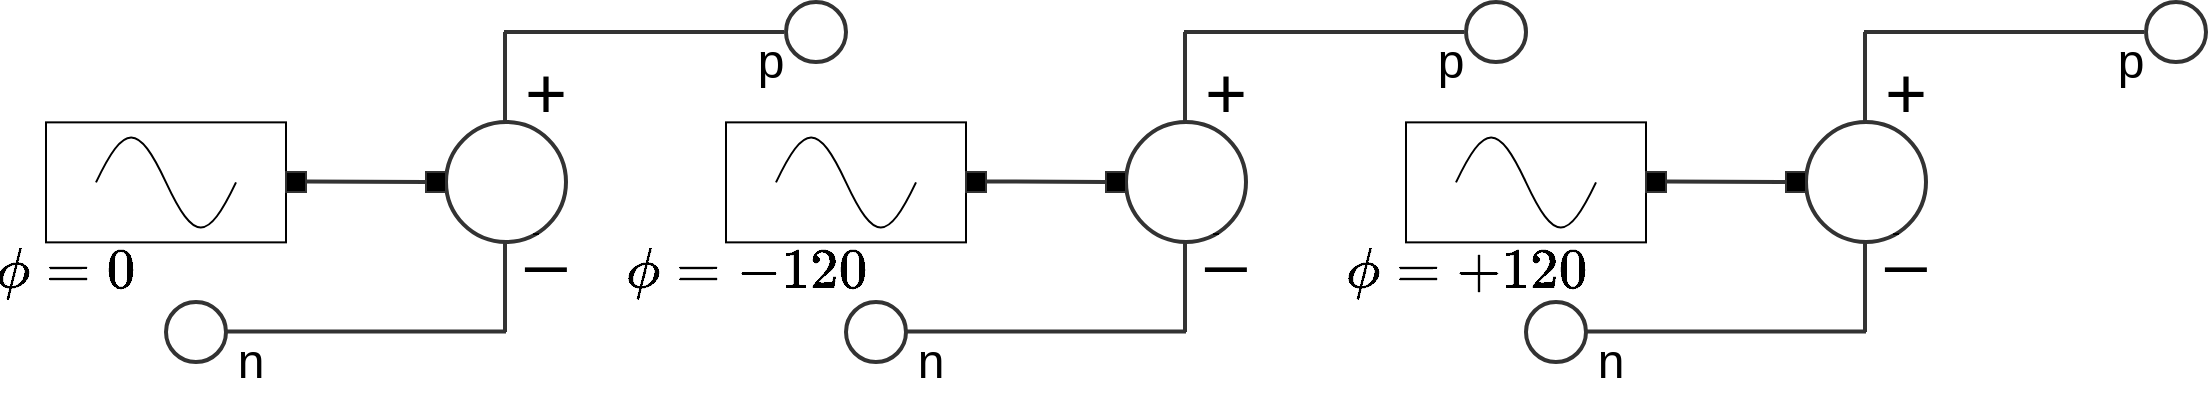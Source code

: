 <mxfile version="21.2.3" type="device">
  <diagram name="Page-1" id="Rl5l_ZUETXpvOZMMie82">
    <mxGraphModel dx="1910" dy="1103" grid="1" gridSize="10" guides="1" tooltips="1" connect="1" arrows="1" fold="1" page="1" pageScale="1" pageWidth="850" pageHeight="1100" math="1" shadow="0">
      <root>
        <mxCell id="0" />
        <mxCell id="1" parent="0" />
        <mxCell id="kx9GZTcXsLtyxHAGWtI1-25" value="" style="group" vertex="1" connectable="0" parent="1">
          <mxGeometry x="290" y="110" width="400" height="190" as="geometry" />
        </mxCell>
        <mxCell id="kx9GZTcXsLtyxHAGWtI1-1" value="" style="ellipse;whiteSpace=wrap;html=1;aspect=fixed;strokeWidth=2;strokeColor=#333333;" vertex="1" parent="kx9GZTcXsLtyxHAGWtI1-25">
          <mxGeometry x="200" y="60" width="60" height="60" as="geometry" />
        </mxCell>
        <mxCell id="kx9GZTcXsLtyxHAGWtI1-2" value="" style="endArrow=none;html=1;rounded=0;strokeWidth=2;strokeColor=#333333;" edge="1" parent="kx9GZTcXsLtyxHAGWtI1-25">
          <mxGeometry width="50" height="50" relative="1" as="geometry">
            <mxPoint x="229.5" y="60" as="sourcePoint" />
            <mxPoint x="229.5" y="15" as="targetPoint" />
          </mxGeometry>
        </mxCell>
        <mxCell id="kx9GZTcXsLtyxHAGWtI1-3" value="" style="endArrow=none;html=1;rounded=0;strokeWidth=2;strokeColor=#333333;" edge="1" parent="kx9GZTcXsLtyxHAGWtI1-25">
          <mxGeometry width="50" height="50" relative="1" as="geometry">
            <mxPoint x="229.5" y="165" as="sourcePoint" />
            <mxPoint x="229.5" y="120" as="targetPoint" />
          </mxGeometry>
        </mxCell>
        <mxCell id="kx9GZTcXsLtyxHAGWtI1-4" value="" style="endArrow=none;html=1;rounded=0;strokeWidth=2;strokeColor=#333333;" edge="1" parent="kx9GZTcXsLtyxHAGWtI1-25">
          <mxGeometry width="50" height="50" relative="1" as="geometry">
            <mxPoint x="229" y="15" as="sourcePoint" />
            <mxPoint x="369" y="15" as="targetPoint" />
          </mxGeometry>
        </mxCell>
        <mxCell id="kx9GZTcXsLtyxHAGWtI1-5" value="" style="endArrow=none;html=1;rounded=0;strokeWidth=2;strokeColor=#333333;" edge="1" parent="kx9GZTcXsLtyxHAGWtI1-25">
          <mxGeometry width="50" height="50" relative="1" as="geometry">
            <mxPoint x="90" y="164.71" as="sourcePoint" />
            <mxPoint x="230" y="164.71" as="targetPoint" />
          </mxGeometry>
        </mxCell>
        <mxCell id="kx9GZTcXsLtyxHAGWtI1-6" value="" style="ellipse;whiteSpace=wrap;html=1;aspect=fixed;strokeWidth=2;strokeColor=#333333;" vertex="1" parent="kx9GZTcXsLtyxHAGWtI1-25">
          <mxGeometry x="370" width="30" height="30" as="geometry" />
        </mxCell>
        <mxCell id="kx9GZTcXsLtyxHAGWtI1-7" value="" style="ellipse;whiteSpace=wrap;html=1;aspect=fixed;strokeWidth=2;strokeColor=#333333;" vertex="1" parent="kx9GZTcXsLtyxHAGWtI1-25">
          <mxGeometry x="60" y="150" width="30" height="30" as="geometry" />
        </mxCell>
        <mxCell id="kx9GZTcXsLtyxHAGWtI1-9" value="" style="whiteSpace=wrap;html=1;aspect=fixed;fillColor=#000000;strokeColor=#333333;" vertex="1" parent="kx9GZTcXsLtyxHAGWtI1-25">
          <mxGeometry x="190" y="85" width="10" height="10" as="geometry" />
        </mxCell>
        <mxCell id="kx9GZTcXsLtyxHAGWtI1-13" value="p" style="text;html=1;strokeColor=none;fillColor=none;align=center;verticalAlign=middle;whiteSpace=wrap;rounded=0;fontSize=24;" vertex="1" parent="kx9GZTcXsLtyxHAGWtI1-25">
          <mxGeometry x="350" y="20" width="25" height="20" as="geometry" />
        </mxCell>
        <mxCell id="kx9GZTcXsLtyxHAGWtI1-15" value="n" style="text;html=1;strokeColor=none;fillColor=none;align=center;verticalAlign=middle;whiteSpace=wrap;rounded=0;fontSize=24;" vertex="1" parent="kx9GZTcXsLtyxHAGWtI1-25">
          <mxGeometry x="90" y="170" width="25" height="20" as="geometry" />
        </mxCell>
        <mxCell id="kx9GZTcXsLtyxHAGWtI1-16" value="" style="pointerEvents=1;verticalLabelPosition=bottom;shadow=0;dashed=0;align=center;html=1;verticalAlign=top;shape=mxgraph.electrical.waveforms.sine_wave;gradientColor=none;" vertex="1" parent="kx9GZTcXsLtyxHAGWtI1-25">
          <mxGeometry x="25" y="60.18" width="70" height="60.18" as="geometry" />
        </mxCell>
        <mxCell id="kx9GZTcXsLtyxHAGWtI1-19" value="" style="rounded=0;whiteSpace=wrap;html=1;fillColor=none;" vertex="1" parent="kx9GZTcXsLtyxHAGWtI1-25">
          <mxGeometry y="60.18" width="120" height="60" as="geometry" />
        </mxCell>
        <mxCell id="kx9GZTcXsLtyxHAGWtI1-20" value="" style="whiteSpace=wrap;html=1;aspect=fixed;fillColor=#000000;strokeColor=#333333;" vertex="1" parent="kx9GZTcXsLtyxHAGWtI1-25">
          <mxGeometry x="120" y="85" width="10" height="10" as="geometry" />
        </mxCell>
        <mxCell id="kx9GZTcXsLtyxHAGWtI1-21" value="" style="endArrow=none;html=1;rounded=0;strokeWidth=2;strokeColor=#333333;" edge="1" parent="kx9GZTcXsLtyxHAGWtI1-25">
          <mxGeometry width="50" height="50" relative="1" as="geometry">
            <mxPoint x="130" y="89.71" as="sourcePoint" />
            <mxPoint x="190" y="90" as="targetPoint" />
          </mxGeometry>
        </mxCell>
        <mxCell id="kx9GZTcXsLtyxHAGWtI1-22" value="&lt;font style=&quot;font-size: 36px;&quot;&gt;+&lt;/font&gt;" style="text;html=1;strokeColor=none;fillColor=none;align=center;verticalAlign=middle;whiteSpace=wrap;rounded=0;" vertex="1" parent="kx9GZTcXsLtyxHAGWtI1-25">
          <mxGeometry x="220" y="30.18" width="60" height="30" as="geometry" />
        </mxCell>
        <mxCell id="kx9GZTcXsLtyxHAGWtI1-23" value="-" style="text;html=1;strokeColor=none;fillColor=none;align=center;verticalAlign=middle;whiteSpace=wrap;rounded=0;" vertex="1" parent="kx9GZTcXsLtyxHAGWtI1-25">
          <mxGeometry x="215" y="100" width="60" height="30" as="geometry" />
        </mxCell>
        <mxCell id="kx9GZTcXsLtyxHAGWtI1-24" value="&lt;font style=&quot;font-size: 36px;&quot;&gt;_&lt;/font&gt;" style="text;html=1;strokeColor=none;fillColor=none;align=center;verticalAlign=middle;whiteSpace=wrap;rounded=0;" vertex="1" parent="kx9GZTcXsLtyxHAGWtI1-25">
          <mxGeometry x="220" y="100" width="60" height="30" as="geometry" />
        </mxCell>
        <mxCell id="kx9GZTcXsLtyxHAGWtI1-62" value="$$\phi = 0$$" style="text;html=1;strokeColor=none;fillColor=none;align=center;verticalAlign=middle;whiteSpace=wrap;rounded=0;fontSize=24;" vertex="1" parent="kx9GZTcXsLtyxHAGWtI1-25">
          <mxGeometry x="-20" y="120" width="60" height="30" as="geometry" />
        </mxCell>
        <mxCell id="kx9GZTcXsLtyxHAGWtI1-26" value="" style="group" vertex="1" connectable="0" parent="1">
          <mxGeometry x="630" y="110" width="400" height="190" as="geometry" />
        </mxCell>
        <mxCell id="kx9GZTcXsLtyxHAGWtI1-27" value="" style="ellipse;whiteSpace=wrap;html=1;aspect=fixed;strokeWidth=2;strokeColor=#333333;" vertex="1" parent="kx9GZTcXsLtyxHAGWtI1-26">
          <mxGeometry x="200" y="60" width="60" height="60" as="geometry" />
        </mxCell>
        <mxCell id="kx9GZTcXsLtyxHAGWtI1-28" value="" style="endArrow=none;html=1;rounded=0;strokeWidth=2;strokeColor=#333333;" edge="1" parent="kx9GZTcXsLtyxHAGWtI1-26">
          <mxGeometry width="50" height="50" relative="1" as="geometry">
            <mxPoint x="229.5" y="60" as="sourcePoint" />
            <mxPoint x="229.5" y="15" as="targetPoint" />
          </mxGeometry>
        </mxCell>
        <mxCell id="kx9GZTcXsLtyxHAGWtI1-29" value="" style="endArrow=none;html=1;rounded=0;strokeWidth=2;strokeColor=#333333;" edge="1" parent="kx9GZTcXsLtyxHAGWtI1-26">
          <mxGeometry width="50" height="50" relative="1" as="geometry">
            <mxPoint x="229.5" y="165" as="sourcePoint" />
            <mxPoint x="229.5" y="120" as="targetPoint" />
          </mxGeometry>
        </mxCell>
        <mxCell id="kx9GZTcXsLtyxHAGWtI1-30" value="" style="endArrow=none;html=1;rounded=0;strokeWidth=2;strokeColor=#333333;" edge="1" parent="kx9GZTcXsLtyxHAGWtI1-26">
          <mxGeometry width="50" height="50" relative="1" as="geometry">
            <mxPoint x="229" y="15" as="sourcePoint" />
            <mxPoint x="369" y="15" as="targetPoint" />
          </mxGeometry>
        </mxCell>
        <mxCell id="kx9GZTcXsLtyxHAGWtI1-31" value="" style="endArrow=none;html=1;rounded=0;strokeWidth=2;strokeColor=#333333;" edge="1" parent="kx9GZTcXsLtyxHAGWtI1-26">
          <mxGeometry width="50" height="50" relative="1" as="geometry">
            <mxPoint x="90" y="164.71" as="sourcePoint" />
            <mxPoint x="230" y="164.71" as="targetPoint" />
          </mxGeometry>
        </mxCell>
        <mxCell id="kx9GZTcXsLtyxHAGWtI1-32" value="" style="ellipse;whiteSpace=wrap;html=1;aspect=fixed;strokeWidth=2;strokeColor=#333333;" vertex="1" parent="kx9GZTcXsLtyxHAGWtI1-26">
          <mxGeometry x="370" width="30" height="30" as="geometry" />
        </mxCell>
        <mxCell id="kx9GZTcXsLtyxHAGWtI1-33" value="" style="ellipse;whiteSpace=wrap;html=1;aspect=fixed;strokeWidth=2;strokeColor=#333333;" vertex="1" parent="kx9GZTcXsLtyxHAGWtI1-26">
          <mxGeometry x="60" y="150" width="30" height="30" as="geometry" />
        </mxCell>
        <mxCell id="kx9GZTcXsLtyxHAGWtI1-34" value="" style="whiteSpace=wrap;html=1;aspect=fixed;fillColor=#000000;strokeColor=#333333;" vertex="1" parent="kx9GZTcXsLtyxHAGWtI1-26">
          <mxGeometry x="190" y="85" width="10" height="10" as="geometry" />
        </mxCell>
        <mxCell id="kx9GZTcXsLtyxHAGWtI1-35" value="p" style="text;html=1;strokeColor=none;fillColor=none;align=center;verticalAlign=middle;whiteSpace=wrap;rounded=0;fontSize=24;" vertex="1" parent="kx9GZTcXsLtyxHAGWtI1-26">
          <mxGeometry x="350" y="20" width="25" height="20" as="geometry" />
        </mxCell>
        <mxCell id="kx9GZTcXsLtyxHAGWtI1-36" value="n" style="text;html=1;strokeColor=none;fillColor=none;align=center;verticalAlign=middle;whiteSpace=wrap;rounded=0;fontSize=24;" vertex="1" parent="kx9GZTcXsLtyxHAGWtI1-26">
          <mxGeometry x="90" y="170" width="25" height="20" as="geometry" />
        </mxCell>
        <mxCell id="kx9GZTcXsLtyxHAGWtI1-37" value="" style="pointerEvents=1;verticalLabelPosition=bottom;shadow=0;dashed=0;align=center;html=1;verticalAlign=top;shape=mxgraph.electrical.waveforms.sine_wave;gradientColor=none;" vertex="1" parent="kx9GZTcXsLtyxHAGWtI1-26">
          <mxGeometry x="25" y="60.18" width="70" height="60.18" as="geometry" />
        </mxCell>
        <mxCell id="kx9GZTcXsLtyxHAGWtI1-38" value="" style="rounded=0;whiteSpace=wrap;html=1;fillColor=none;" vertex="1" parent="kx9GZTcXsLtyxHAGWtI1-26">
          <mxGeometry y="60.18" width="120" height="60" as="geometry" />
        </mxCell>
        <mxCell id="kx9GZTcXsLtyxHAGWtI1-39" value="" style="whiteSpace=wrap;html=1;aspect=fixed;fillColor=#000000;strokeColor=#333333;" vertex="1" parent="kx9GZTcXsLtyxHAGWtI1-26">
          <mxGeometry x="120" y="85" width="10" height="10" as="geometry" />
        </mxCell>
        <mxCell id="kx9GZTcXsLtyxHAGWtI1-40" value="" style="endArrow=none;html=1;rounded=0;strokeWidth=2;strokeColor=#333333;" edge="1" parent="kx9GZTcXsLtyxHAGWtI1-26">
          <mxGeometry width="50" height="50" relative="1" as="geometry">
            <mxPoint x="130" y="89.71" as="sourcePoint" />
            <mxPoint x="190" y="90" as="targetPoint" />
          </mxGeometry>
        </mxCell>
        <mxCell id="kx9GZTcXsLtyxHAGWtI1-41" value="&lt;font style=&quot;font-size: 36px;&quot;&gt;+&lt;/font&gt;" style="text;html=1;strokeColor=none;fillColor=none;align=center;verticalAlign=middle;whiteSpace=wrap;rounded=0;" vertex="1" parent="kx9GZTcXsLtyxHAGWtI1-26">
          <mxGeometry x="220" y="30.18" width="60" height="30" as="geometry" />
        </mxCell>
        <mxCell id="kx9GZTcXsLtyxHAGWtI1-42" value="-" style="text;html=1;strokeColor=none;fillColor=none;align=center;verticalAlign=middle;whiteSpace=wrap;rounded=0;" vertex="1" parent="kx9GZTcXsLtyxHAGWtI1-26">
          <mxGeometry x="215" y="100" width="60" height="30" as="geometry" />
        </mxCell>
        <mxCell id="kx9GZTcXsLtyxHAGWtI1-43" value="&lt;font style=&quot;font-size: 36px;&quot;&gt;_&lt;/font&gt;" style="text;html=1;strokeColor=none;fillColor=none;align=center;verticalAlign=middle;whiteSpace=wrap;rounded=0;" vertex="1" parent="kx9GZTcXsLtyxHAGWtI1-26">
          <mxGeometry x="220" y="100" width="60" height="30" as="geometry" />
        </mxCell>
        <mxCell id="kx9GZTcXsLtyxHAGWtI1-63" value="$$\phi = -120$$" style="text;html=1;strokeColor=none;fillColor=none;align=center;verticalAlign=middle;whiteSpace=wrap;rounded=0;fontSize=24;" vertex="1" parent="kx9GZTcXsLtyxHAGWtI1-26">
          <mxGeometry x="-20" y="120" width="60" height="30" as="geometry" />
        </mxCell>
        <mxCell id="kx9GZTcXsLtyxHAGWtI1-44" value="" style="group" vertex="1" connectable="0" parent="1">
          <mxGeometry x="970" y="110" width="400" height="190" as="geometry" />
        </mxCell>
        <mxCell id="kx9GZTcXsLtyxHAGWtI1-45" value="" style="ellipse;whiteSpace=wrap;html=1;aspect=fixed;strokeWidth=2;strokeColor=#333333;" vertex="1" parent="kx9GZTcXsLtyxHAGWtI1-44">
          <mxGeometry x="200" y="60" width="60" height="60" as="geometry" />
        </mxCell>
        <mxCell id="kx9GZTcXsLtyxHAGWtI1-46" value="" style="endArrow=none;html=1;rounded=0;strokeWidth=2;strokeColor=#333333;" edge="1" parent="kx9GZTcXsLtyxHAGWtI1-44">
          <mxGeometry width="50" height="50" relative="1" as="geometry">
            <mxPoint x="229.5" y="60" as="sourcePoint" />
            <mxPoint x="229.5" y="15" as="targetPoint" />
          </mxGeometry>
        </mxCell>
        <mxCell id="kx9GZTcXsLtyxHAGWtI1-47" value="" style="endArrow=none;html=1;rounded=0;strokeWidth=2;strokeColor=#333333;" edge="1" parent="kx9GZTcXsLtyxHAGWtI1-44">
          <mxGeometry width="50" height="50" relative="1" as="geometry">
            <mxPoint x="229.5" y="165" as="sourcePoint" />
            <mxPoint x="229.5" y="120" as="targetPoint" />
          </mxGeometry>
        </mxCell>
        <mxCell id="kx9GZTcXsLtyxHAGWtI1-48" value="" style="endArrow=none;html=1;rounded=0;strokeWidth=2;strokeColor=#333333;" edge="1" parent="kx9GZTcXsLtyxHAGWtI1-44">
          <mxGeometry width="50" height="50" relative="1" as="geometry">
            <mxPoint x="229" y="15" as="sourcePoint" />
            <mxPoint x="369" y="15" as="targetPoint" />
          </mxGeometry>
        </mxCell>
        <mxCell id="kx9GZTcXsLtyxHAGWtI1-49" value="" style="endArrow=none;html=1;rounded=0;strokeWidth=2;strokeColor=#333333;" edge="1" parent="kx9GZTcXsLtyxHAGWtI1-44">
          <mxGeometry width="50" height="50" relative="1" as="geometry">
            <mxPoint x="90" y="164.71" as="sourcePoint" />
            <mxPoint x="230" y="164.71" as="targetPoint" />
          </mxGeometry>
        </mxCell>
        <mxCell id="kx9GZTcXsLtyxHAGWtI1-50" value="" style="ellipse;whiteSpace=wrap;html=1;aspect=fixed;strokeWidth=2;strokeColor=#333333;" vertex="1" parent="kx9GZTcXsLtyxHAGWtI1-44">
          <mxGeometry x="370" width="30" height="30" as="geometry" />
        </mxCell>
        <mxCell id="kx9GZTcXsLtyxHAGWtI1-51" value="" style="ellipse;whiteSpace=wrap;html=1;aspect=fixed;strokeWidth=2;strokeColor=#333333;" vertex="1" parent="kx9GZTcXsLtyxHAGWtI1-44">
          <mxGeometry x="60" y="150" width="30" height="30" as="geometry" />
        </mxCell>
        <mxCell id="kx9GZTcXsLtyxHAGWtI1-52" value="" style="whiteSpace=wrap;html=1;aspect=fixed;fillColor=#000000;strokeColor=#333333;" vertex="1" parent="kx9GZTcXsLtyxHAGWtI1-44">
          <mxGeometry x="190" y="85" width="10" height="10" as="geometry" />
        </mxCell>
        <mxCell id="kx9GZTcXsLtyxHAGWtI1-53" value="p" style="text;html=1;strokeColor=none;fillColor=none;align=center;verticalAlign=middle;whiteSpace=wrap;rounded=0;fontSize=24;" vertex="1" parent="kx9GZTcXsLtyxHAGWtI1-44">
          <mxGeometry x="350" y="20" width="25" height="20" as="geometry" />
        </mxCell>
        <mxCell id="kx9GZTcXsLtyxHAGWtI1-54" value="n" style="text;html=1;strokeColor=none;fillColor=none;align=center;verticalAlign=middle;whiteSpace=wrap;rounded=0;fontSize=24;" vertex="1" parent="kx9GZTcXsLtyxHAGWtI1-44">
          <mxGeometry x="90" y="170" width="25" height="20" as="geometry" />
        </mxCell>
        <mxCell id="kx9GZTcXsLtyxHAGWtI1-55" value="" style="pointerEvents=1;verticalLabelPosition=bottom;shadow=0;dashed=0;align=center;html=1;verticalAlign=top;shape=mxgraph.electrical.waveforms.sine_wave;gradientColor=none;" vertex="1" parent="kx9GZTcXsLtyxHAGWtI1-44">
          <mxGeometry x="25" y="60.18" width="70" height="60.18" as="geometry" />
        </mxCell>
        <mxCell id="kx9GZTcXsLtyxHAGWtI1-56" value="" style="rounded=0;whiteSpace=wrap;html=1;fillColor=none;" vertex="1" parent="kx9GZTcXsLtyxHAGWtI1-44">
          <mxGeometry y="60.18" width="120" height="60" as="geometry" />
        </mxCell>
        <mxCell id="kx9GZTcXsLtyxHAGWtI1-57" value="" style="whiteSpace=wrap;html=1;aspect=fixed;fillColor=#000000;strokeColor=#333333;" vertex="1" parent="kx9GZTcXsLtyxHAGWtI1-44">
          <mxGeometry x="120" y="85" width="10" height="10" as="geometry" />
        </mxCell>
        <mxCell id="kx9GZTcXsLtyxHAGWtI1-58" value="" style="endArrow=none;html=1;rounded=0;strokeWidth=2;strokeColor=#333333;" edge="1" parent="kx9GZTcXsLtyxHAGWtI1-44">
          <mxGeometry width="50" height="50" relative="1" as="geometry">
            <mxPoint x="130" y="89.71" as="sourcePoint" />
            <mxPoint x="190" y="90" as="targetPoint" />
          </mxGeometry>
        </mxCell>
        <mxCell id="kx9GZTcXsLtyxHAGWtI1-59" value="&lt;font style=&quot;font-size: 36px;&quot;&gt;+&lt;/font&gt;" style="text;html=1;strokeColor=none;fillColor=none;align=center;verticalAlign=middle;whiteSpace=wrap;rounded=0;" vertex="1" parent="kx9GZTcXsLtyxHAGWtI1-44">
          <mxGeometry x="220" y="30.18" width="60" height="30" as="geometry" />
        </mxCell>
        <mxCell id="kx9GZTcXsLtyxHAGWtI1-60" value="-" style="text;html=1;strokeColor=none;fillColor=none;align=center;verticalAlign=middle;whiteSpace=wrap;rounded=0;" vertex="1" parent="kx9GZTcXsLtyxHAGWtI1-44">
          <mxGeometry x="215" y="100" width="60" height="30" as="geometry" />
        </mxCell>
        <mxCell id="kx9GZTcXsLtyxHAGWtI1-61" value="&lt;font style=&quot;font-size: 36px;&quot;&gt;_&lt;/font&gt;" style="text;html=1;strokeColor=none;fillColor=none;align=center;verticalAlign=middle;whiteSpace=wrap;rounded=0;" vertex="1" parent="kx9GZTcXsLtyxHAGWtI1-44">
          <mxGeometry x="220" y="100" width="60" height="30" as="geometry" />
        </mxCell>
        <mxCell id="kx9GZTcXsLtyxHAGWtI1-65" value="$$\phi = +120$$" style="text;html=1;strokeColor=none;fillColor=none;align=center;verticalAlign=middle;whiteSpace=wrap;rounded=0;fontSize=24;" vertex="1" parent="kx9GZTcXsLtyxHAGWtI1-44">
          <mxGeometry y="120" width="60" height="30" as="geometry" />
        </mxCell>
      </root>
    </mxGraphModel>
  </diagram>
</mxfile>

